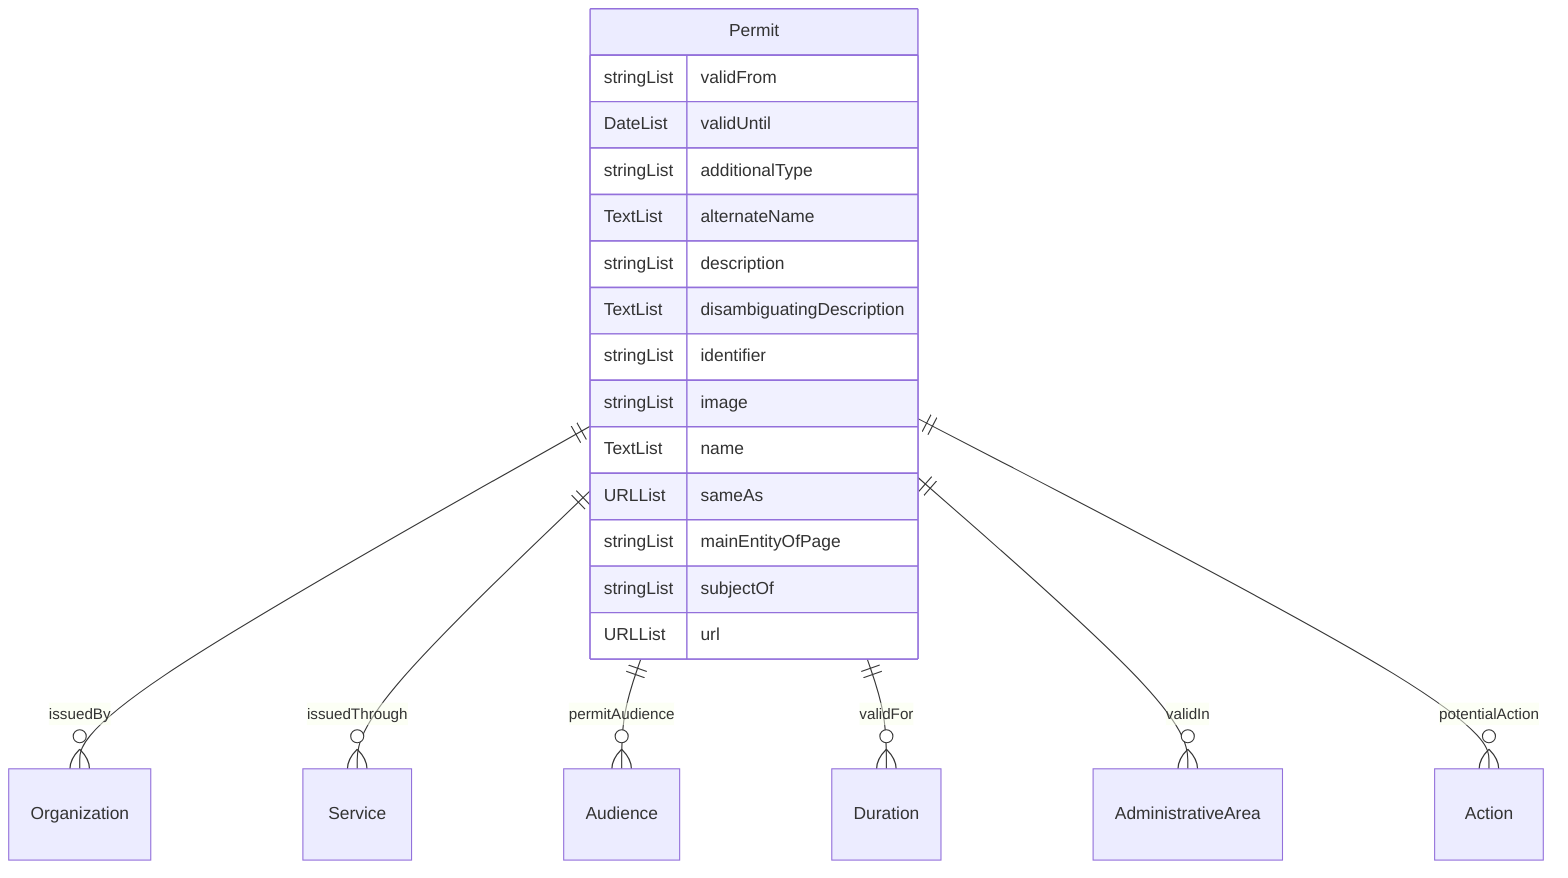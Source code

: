 erDiagram
Permit {
    stringList validFrom  
    DateList validUntil  
    stringList additionalType  
    TextList alternateName  
    stringList description  
    TextList disambiguatingDescription  
    stringList identifier  
    stringList image  
    TextList name  
    URLList sameAs  
    stringList mainEntityOfPage  
    stringList subjectOf  
    URLList url  
}

Permit ||--}o Organization : "issuedBy"
Permit ||--}o Service : "issuedThrough"
Permit ||--}o Audience : "permitAudience"
Permit ||--}o Duration : "validFor"
Permit ||--}o AdministrativeArea : "validIn"
Permit ||--}o Action : "potentialAction"